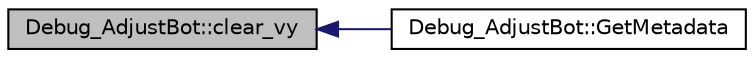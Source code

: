 digraph "Debug_AdjustBot::clear_vy"
{
 // INTERACTIVE_SVG=YES
  edge [fontname="Helvetica",fontsize="10",labelfontname="Helvetica",labelfontsize="10"];
  node [fontname="Helvetica",fontsize="10",shape=record];
  rankdir="LR";
  Node1 [label="Debug_AdjustBot::clear_vy",height=0.2,width=0.4,color="black", fillcolor="grey75", style="filled", fontcolor="black"];
  Node1 -> Node2 [dir="back",color="midnightblue",fontsize="10",style="solid",fontname="Helvetica"];
  Node2 [label="Debug_AdjustBot::GetMetadata",height=0.2,width=0.4,color="black", fillcolor="white", style="filled",URL="$de/dd5/class_debug___adjust_bot.html#a2569d0686195ff2485ef73bd303fa310"];
}
